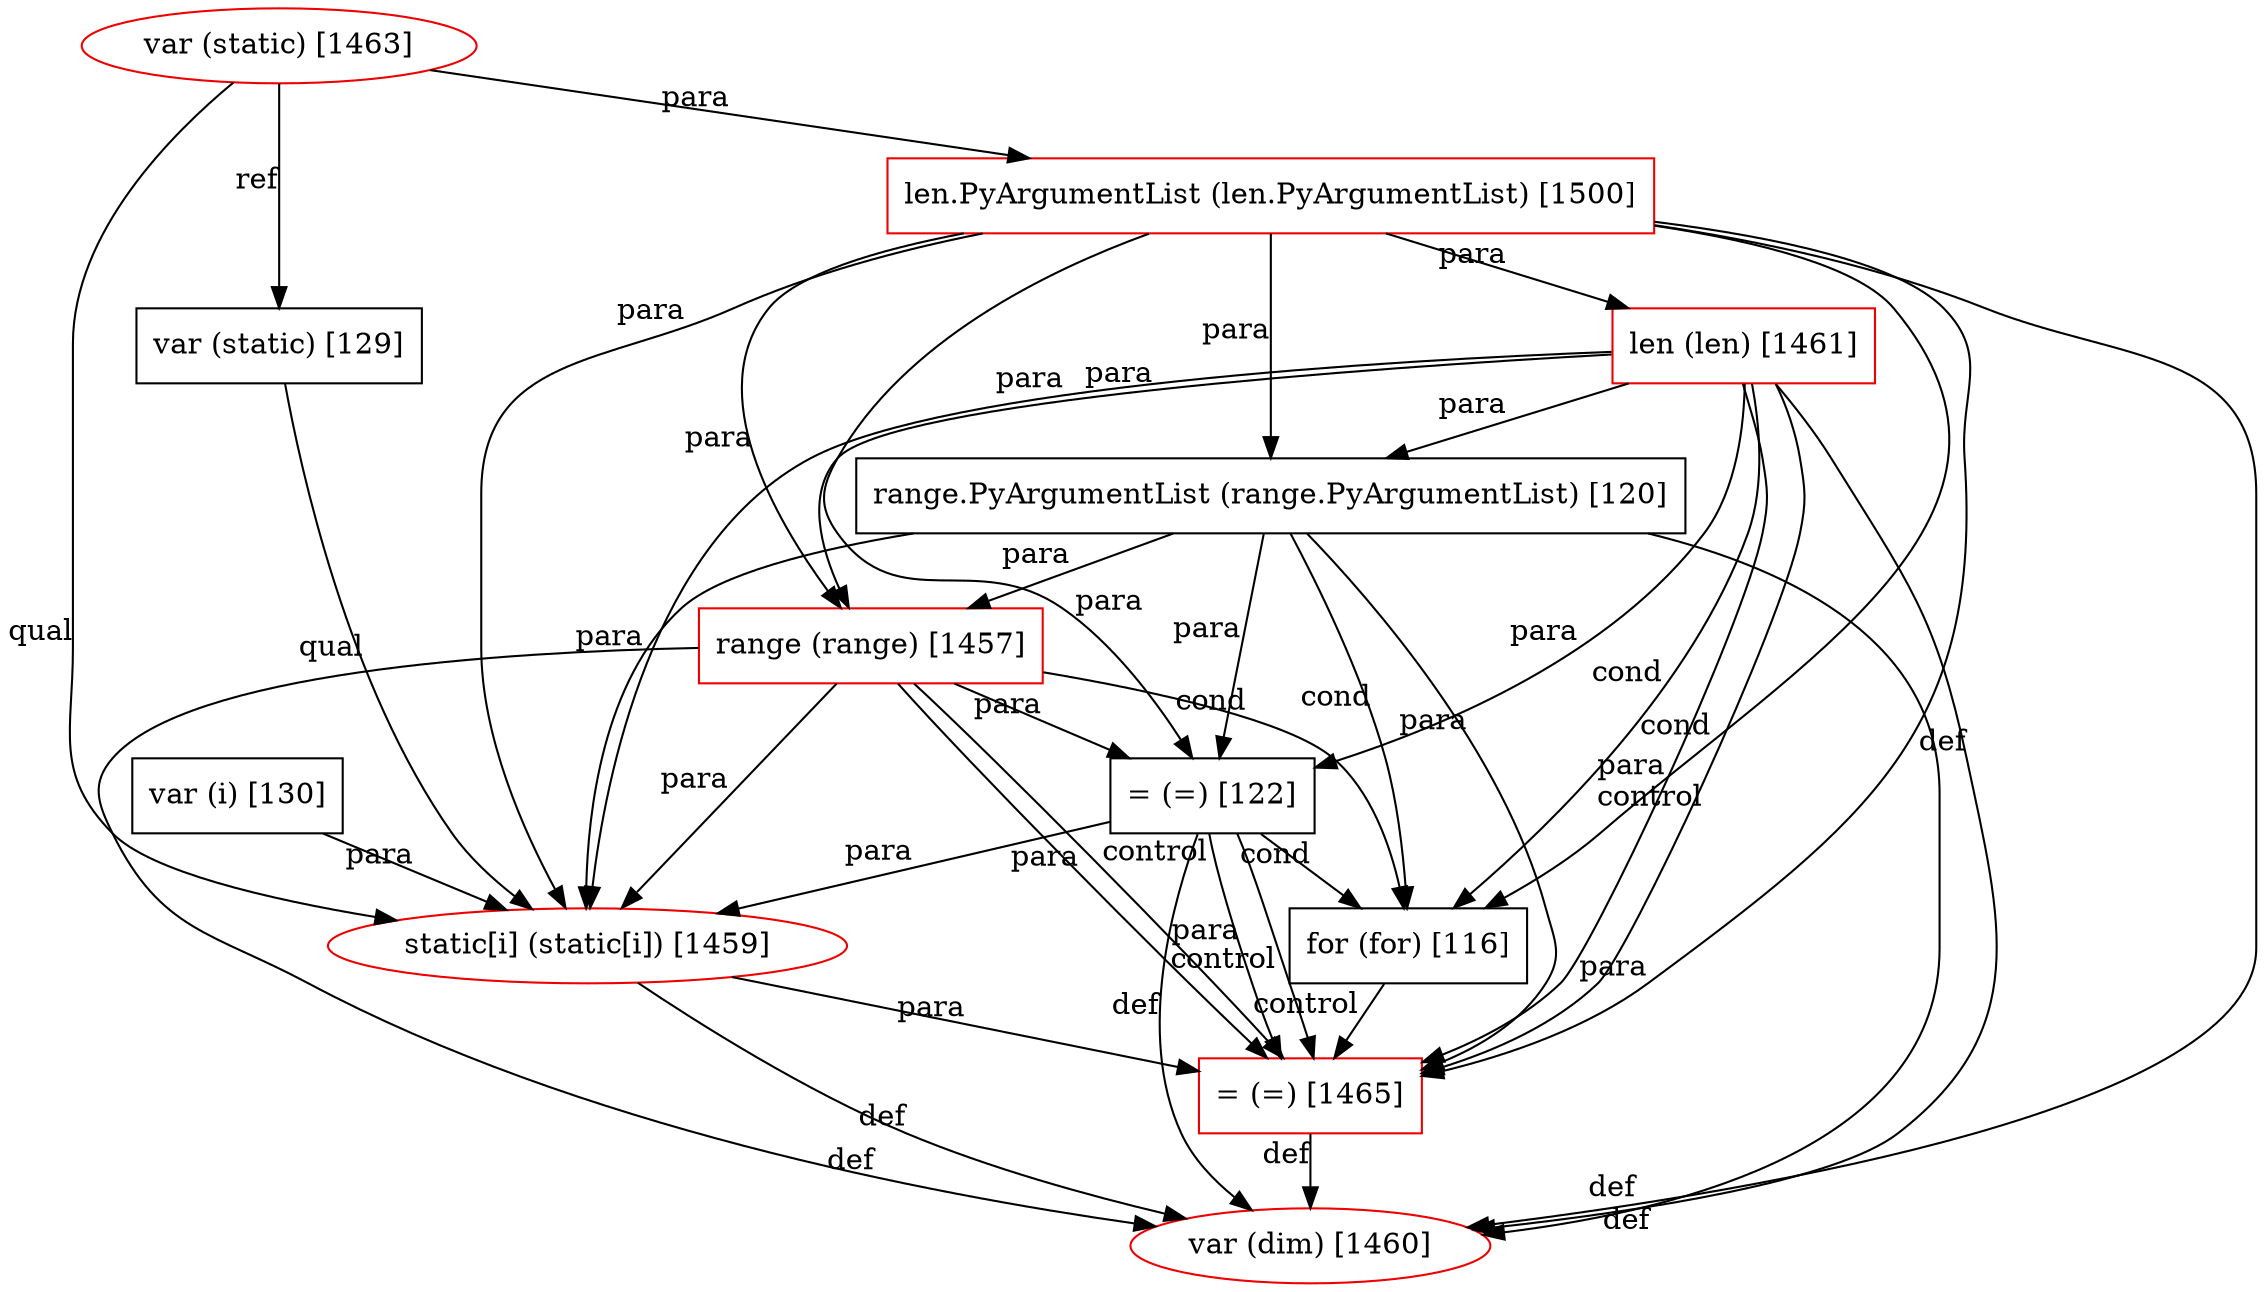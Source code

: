 digraph G {
  1457 [ metadata="" color="red2" shape="box" label="range (range) [1457]" ];
  1461 [ metadata="" color="red2" shape="box" label="len (len) [1461]" ];
  1465 [ metadata="" color="red2" shape="box" label="= (=) [1465]" ];
  1460 [ metadata="" color="red2" shape="ellipse" label="var (dim) [1460]" ];
  1463 [ metadata="" color="red2" shape="ellipse" label="var (static) [1463]" ];
  1500 [ metadata="" color="red2" shape="box" label="len.PyArgumentList (len.PyArgumentList) [1500]" ];
  1459 [ metadata="" color="red2" shape="ellipse" label="static[i] (static[i]) [1459]" ];
  122 [ metadata="hanger" color="null" shape="null" label="= (=) [122]" ];
  116 [ metadata="hanger" color="null" shape="null" label="for (for) [116]" ];
  130 [ metadata="hanger" color="null" shape="null" label="var (i) [130]" ];
  129 [ metadata="hanger" color="null" shape="null" label="var (static) [129]" ];
  120 [ metadata="hanger" color="null" shape="null" label="range.PyArgumentList (range.PyArgumentList) [120]" ];
  1457 -> 1465 [ from_closure="true" xlabel="para" ];
  1457 -> 1465 [ from_closure="true" xlabel="control" ];
  1457 -> 1460 [ from_closure="true" xlabel="def" ];
  1457 -> 1459 [ from_closure="true" xlabel="para" ];
  1461 -> 1457 [ from_closure="false" xlabel="para" ];
  1461 -> 1465 [ from_closure="true" xlabel="para" ];
  1461 -> 1465 [ from_closure="true" xlabel="control" ];
  1461 -> 1460 [ from_closure="true" xlabel="def" ];
  1461 -> 1459 [ from_closure="true" xlabel="para" ];
  1465 -> 1460 [ from_closure="false" xlabel="def" ];
  1463 -> 1500 [ from_closure="true" xlabel="para" ];
  1463 -> 1459 [ from_closure="true" xlabel="qual" ];
  1500 -> 1461 [ from_closure="false" xlabel="para" ];
  1500 -> 1457 [ from_closure="false" xlabel="para" ];
  1500 -> 1465 [ from_closure="false" xlabel="para" ];
  1500 -> 1459 [ from_closure="false" xlabel="para" ];
  1500 -> 1460 [ from_closure="false" xlabel="def" ];
  1459 -> 1460 [ from_closure="false" xlabel="def" ];
  1459 -> 1465 [ from_closure="false" xlabel="para" ];
  1457 -> 122 [ from_closure="false" xlabel="para" ];
  1500 -> 122 [ from_closure="true" xlabel="para" ];
  1461 -> 122 [ from_closure="true" xlabel="para" ];
  122 -> 1459 [ from_closure="true" xlabel="para" ];
  122 -> 1465 [ from_closure="true" xlabel="para" ];
  122 -> 1465 [ from_closure="true" xlabel="control" ];
  122 -> 1460 [ from_closure="true" xlabel="def" ];
  122 -> 116 [ from_closure="false" xlabel="cond" ];
  1457 -> 116 [ from_closure="false" xlabel="cond" ];
  1500 -> 116 [ from_closure="true" xlabel="cond" ];
  1461 -> 116 [ from_closure="true" xlabel="cond" ];
  116 -> 1465 [ from_closure="false" xlabel="control" ];
  130 -> 1459 [ from_closure="false" xlabel="para" ];
  1463 -> 129 [ from_closure="false" xlabel="ref" ];
  129 -> 1459 [ from_closure="false" xlabel="qual" ];
  1500 -> 120 [ from_closure="true" xlabel="para" ];
  1461 -> 120 [ from_closure="false" xlabel="para" ];
  120 -> 1459 [ from_closure="true" xlabel="para" ];
  120 -> 1457 [ from_closure="false" xlabel="para" ];
  120 -> 1460 [ from_closure="true" xlabel="def" ];
  120 -> 122 [ from_closure="true" xlabel="para" ];
  120 -> 1465 [ from_closure="true" xlabel="para" ];
  120 -> 116 [ from_closure="true" xlabel="cond" ];
}
